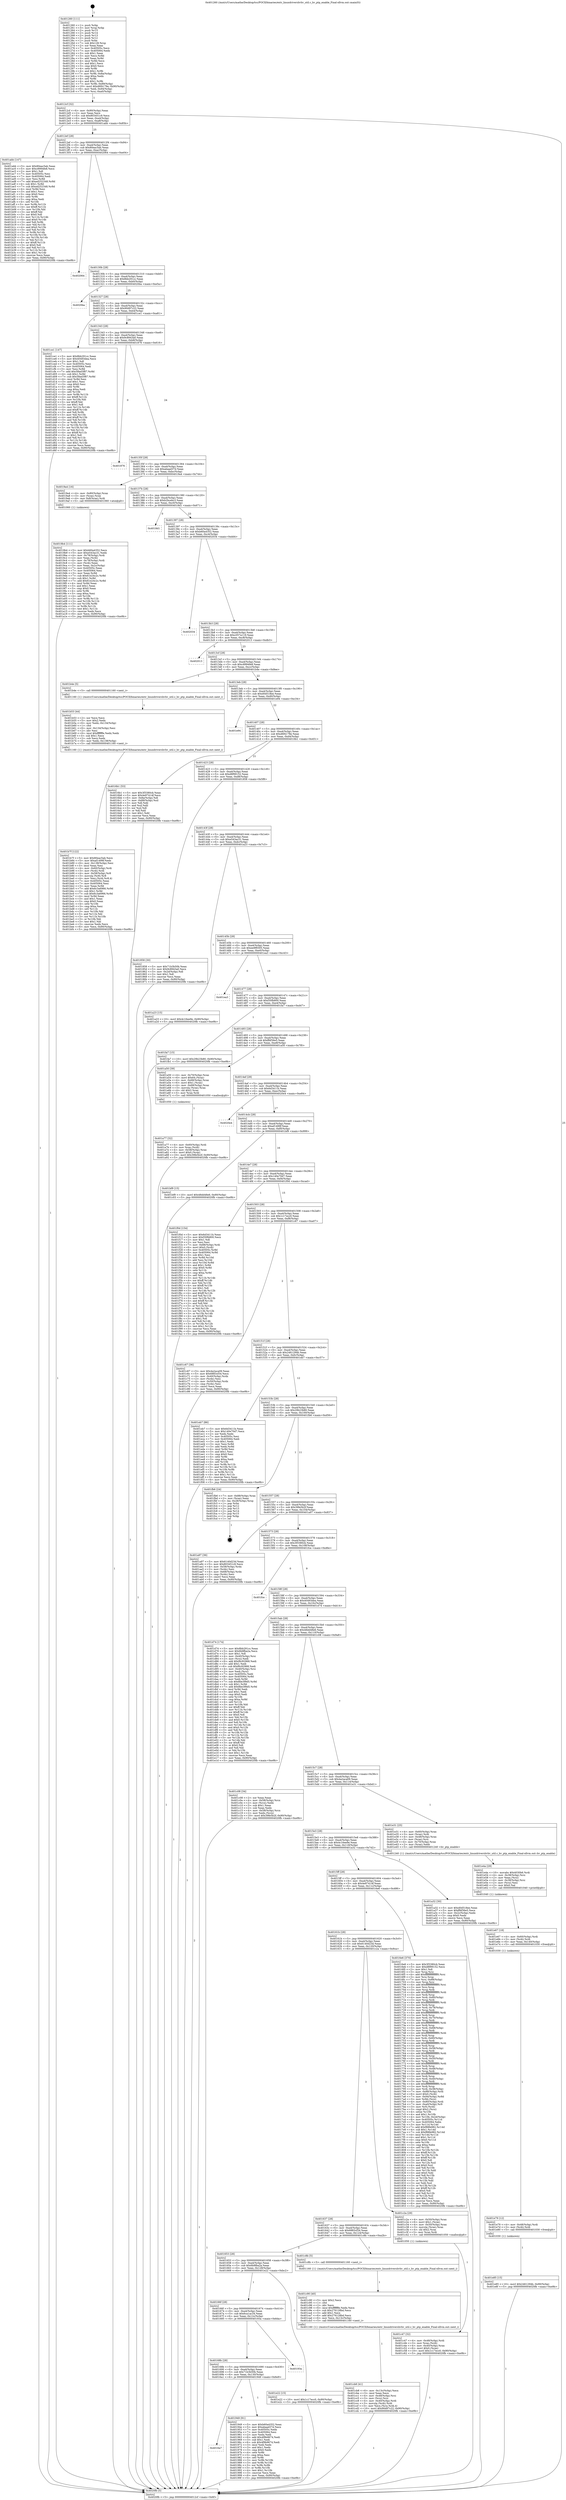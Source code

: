 digraph "0x401260" {
  label = "0x401260 (/mnt/c/Users/mathe/Desktop/tcc/POCII/binaries/extr_linuxdrivershvhv_util.c_hv_ptp_enable_Final-ollvm.out::main(0))"
  labelloc = "t"
  node[shape=record]

  Entry [label="",width=0.3,height=0.3,shape=circle,fillcolor=black,style=filled]
  "0x4012cf" [label="{
     0x4012cf [32]\l
     | [instrs]\l
     &nbsp;&nbsp;0x4012cf \<+6\>: mov -0x90(%rbp),%eax\l
     &nbsp;&nbsp;0x4012d5 \<+2\>: mov %eax,%ecx\l
     &nbsp;&nbsp;0x4012d7 \<+6\>: sub $0x803451c9,%ecx\l
     &nbsp;&nbsp;0x4012dd \<+6\>: mov %eax,-0xa4(%rbp)\l
     &nbsp;&nbsp;0x4012e3 \<+6\>: mov %ecx,-0xa8(%rbp)\l
     &nbsp;&nbsp;0x4012e9 \<+6\>: je 0000000000401abb \<main+0x85b\>\l
  }"]
  "0x401abb" [label="{
     0x401abb [147]\l
     | [instrs]\l
     &nbsp;&nbsp;0x401abb \<+5\>: mov $0x80eac5ab,%eax\l
     &nbsp;&nbsp;0x401ac0 \<+5\>: mov $0xc8994fe8,%ecx\l
     &nbsp;&nbsp;0x401ac5 \<+2\>: mov $0x1,%dl\l
     &nbsp;&nbsp;0x401ac7 \<+7\>: mov 0x40505c,%esi\l
     &nbsp;&nbsp;0x401ace \<+7\>: mov 0x405064,%edi\l
     &nbsp;&nbsp;0x401ad5 \<+3\>: mov %esi,%r8d\l
     &nbsp;&nbsp;0x401ad8 \<+7\>: add $0xed252348,%r8d\l
     &nbsp;&nbsp;0x401adf \<+4\>: sub $0x1,%r8d\l
     &nbsp;&nbsp;0x401ae3 \<+7\>: sub $0xed252348,%r8d\l
     &nbsp;&nbsp;0x401aea \<+4\>: imul %r8d,%esi\l
     &nbsp;&nbsp;0x401aee \<+3\>: and $0x1,%esi\l
     &nbsp;&nbsp;0x401af1 \<+3\>: cmp $0x0,%esi\l
     &nbsp;&nbsp;0x401af4 \<+4\>: sete %r9b\l
     &nbsp;&nbsp;0x401af8 \<+3\>: cmp $0xa,%edi\l
     &nbsp;&nbsp;0x401afb \<+4\>: setl %r10b\l
     &nbsp;&nbsp;0x401aff \<+3\>: mov %r9b,%r11b\l
     &nbsp;&nbsp;0x401b02 \<+4\>: xor $0xff,%r11b\l
     &nbsp;&nbsp;0x401b06 \<+3\>: mov %r10b,%bl\l
     &nbsp;&nbsp;0x401b09 \<+3\>: xor $0xff,%bl\l
     &nbsp;&nbsp;0x401b0c \<+3\>: xor $0x0,%dl\l
     &nbsp;&nbsp;0x401b0f \<+3\>: mov %r11b,%r14b\l
     &nbsp;&nbsp;0x401b12 \<+4\>: and $0x0,%r14b\l
     &nbsp;&nbsp;0x401b16 \<+3\>: and %dl,%r9b\l
     &nbsp;&nbsp;0x401b19 \<+3\>: mov %bl,%r15b\l
     &nbsp;&nbsp;0x401b1c \<+4\>: and $0x0,%r15b\l
     &nbsp;&nbsp;0x401b20 \<+3\>: and %dl,%r10b\l
     &nbsp;&nbsp;0x401b23 \<+3\>: or %r9b,%r14b\l
     &nbsp;&nbsp;0x401b26 \<+3\>: or %r10b,%r15b\l
     &nbsp;&nbsp;0x401b29 \<+3\>: xor %r15b,%r14b\l
     &nbsp;&nbsp;0x401b2c \<+3\>: or %bl,%r11b\l
     &nbsp;&nbsp;0x401b2f \<+4\>: xor $0xff,%r11b\l
     &nbsp;&nbsp;0x401b33 \<+3\>: or $0x0,%dl\l
     &nbsp;&nbsp;0x401b36 \<+3\>: and %dl,%r11b\l
     &nbsp;&nbsp;0x401b39 \<+3\>: or %r11b,%r14b\l
     &nbsp;&nbsp;0x401b3c \<+4\>: test $0x1,%r14b\l
     &nbsp;&nbsp;0x401b40 \<+3\>: cmovne %ecx,%eax\l
     &nbsp;&nbsp;0x401b43 \<+6\>: mov %eax,-0x90(%rbp)\l
     &nbsp;&nbsp;0x401b49 \<+5\>: jmp 00000000004020fb \<main+0xe9b\>\l
  }"]
  "0x4012ef" [label="{
     0x4012ef [28]\l
     | [instrs]\l
     &nbsp;&nbsp;0x4012ef \<+5\>: jmp 00000000004012f4 \<main+0x94\>\l
     &nbsp;&nbsp;0x4012f4 \<+6\>: mov -0xa4(%rbp),%eax\l
     &nbsp;&nbsp;0x4012fa \<+5\>: sub $0x80eac5ab,%eax\l
     &nbsp;&nbsp;0x4012ff \<+6\>: mov %eax,-0xac(%rbp)\l
     &nbsp;&nbsp;0x401305 \<+6\>: je 0000000000402064 \<main+0xe04\>\l
  }"]
  Exit [label="",width=0.3,height=0.3,shape=circle,fillcolor=black,style=filled,peripheries=2]
  "0x402064" [label="{
     0x402064\l
  }", style=dashed]
  "0x40130b" [label="{
     0x40130b [28]\l
     | [instrs]\l
     &nbsp;&nbsp;0x40130b \<+5\>: jmp 0000000000401310 \<main+0xb0\>\l
     &nbsp;&nbsp;0x401310 \<+6\>: mov -0xa4(%rbp),%eax\l
     &nbsp;&nbsp;0x401316 \<+5\>: sub $0x8bb291cc,%eax\l
     &nbsp;&nbsp;0x40131b \<+6\>: mov %eax,-0xb0(%rbp)\l
     &nbsp;&nbsp;0x401321 \<+6\>: je 00000000004020ba \<main+0xe5a\>\l
  }"]
  "0x401e85" [label="{
     0x401e85 [15]\l
     | [instrs]\l
     &nbsp;&nbsp;0x401e85 \<+10\>: movl $0x2461294b,-0x90(%rbp)\l
     &nbsp;&nbsp;0x401e8f \<+5\>: jmp 00000000004020fb \<main+0xe9b\>\l
  }"]
  "0x4020ba" [label="{
     0x4020ba\l
  }", style=dashed]
  "0x401327" [label="{
     0x401327 [28]\l
     | [instrs]\l
     &nbsp;&nbsp;0x401327 \<+5\>: jmp 000000000040132c \<main+0xcc\>\l
     &nbsp;&nbsp;0x40132c \<+6\>: mov -0xa4(%rbp),%eax\l
     &nbsp;&nbsp;0x401332 \<+5\>: sub $0x90d97c22,%eax\l
     &nbsp;&nbsp;0x401337 \<+6\>: mov %eax,-0xb4(%rbp)\l
     &nbsp;&nbsp;0x40133d \<+6\>: je 0000000000401ce1 \<main+0xa81\>\l
  }"]
  "0x401e79" [label="{
     0x401e79 [12]\l
     | [instrs]\l
     &nbsp;&nbsp;0x401e79 \<+4\>: mov -0x48(%rbp),%rdi\l
     &nbsp;&nbsp;0x401e7d \<+3\>: mov (%rdi),%rdi\l
     &nbsp;&nbsp;0x401e80 \<+5\>: call 0000000000401030 \<free@plt\>\l
     | [calls]\l
     &nbsp;&nbsp;0x401030 \{1\} (unknown)\l
  }"]
  "0x401ce1" [label="{
     0x401ce1 [147]\l
     | [instrs]\l
     &nbsp;&nbsp;0x401ce1 \<+5\>: mov $0x8bb291cc,%eax\l
     &nbsp;&nbsp;0x401ce6 \<+5\>: mov $0x40493dea,%ecx\l
     &nbsp;&nbsp;0x401ceb \<+2\>: mov $0x1,%dl\l
     &nbsp;&nbsp;0x401ced \<+7\>: mov 0x40505c,%esi\l
     &nbsp;&nbsp;0x401cf4 \<+7\>: mov 0x405064,%edi\l
     &nbsp;&nbsp;0x401cfb \<+3\>: mov %esi,%r8d\l
     &nbsp;&nbsp;0x401cfe \<+7\>: add $0x58ad3f87,%r8d\l
     &nbsp;&nbsp;0x401d05 \<+4\>: sub $0x1,%r8d\l
     &nbsp;&nbsp;0x401d09 \<+7\>: sub $0x58ad3f87,%r8d\l
     &nbsp;&nbsp;0x401d10 \<+4\>: imul %r8d,%esi\l
     &nbsp;&nbsp;0x401d14 \<+3\>: and $0x1,%esi\l
     &nbsp;&nbsp;0x401d17 \<+3\>: cmp $0x0,%esi\l
     &nbsp;&nbsp;0x401d1a \<+4\>: sete %r9b\l
     &nbsp;&nbsp;0x401d1e \<+3\>: cmp $0xa,%edi\l
     &nbsp;&nbsp;0x401d21 \<+4\>: setl %r10b\l
     &nbsp;&nbsp;0x401d25 \<+3\>: mov %r9b,%r11b\l
     &nbsp;&nbsp;0x401d28 \<+4\>: xor $0xff,%r11b\l
     &nbsp;&nbsp;0x401d2c \<+3\>: mov %r10b,%bl\l
     &nbsp;&nbsp;0x401d2f \<+3\>: xor $0xff,%bl\l
     &nbsp;&nbsp;0x401d32 \<+3\>: xor $0x1,%dl\l
     &nbsp;&nbsp;0x401d35 \<+3\>: mov %r11b,%r14b\l
     &nbsp;&nbsp;0x401d38 \<+4\>: and $0xff,%r14b\l
     &nbsp;&nbsp;0x401d3c \<+3\>: and %dl,%r9b\l
     &nbsp;&nbsp;0x401d3f \<+3\>: mov %bl,%r15b\l
     &nbsp;&nbsp;0x401d42 \<+4\>: and $0xff,%r15b\l
     &nbsp;&nbsp;0x401d46 \<+3\>: and %dl,%r10b\l
     &nbsp;&nbsp;0x401d49 \<+3\>: or %r9b,%r14b\l
     &nbsp;&nbsp;0x401d4c \<+3\>: or %r10b,%r15b\l
     &nbsp;&nbsp;0x401d4f \<+3\>: xor %r15b,%r14b\l
     &nbsp;&nbsp;0x401d52 \<+3\>: or %bl,%r11b\l
     &nbsp;&nbsp;0x401d55 \<+4\>: xor $0xff,%r11b\l
     &nbsp;&nbsp;0x401d59 \<+3\>: or $0x1,%dl\l
     &nbsp;&nbsp;0x401d5c \<+3\>: and %dl,%r11b\l
     &nbsp;&nbsp;0x401d5f \<+3\>: or %r11b,%r14b\l
     &nbsp;&nbsp;0x401d62 \<+4\>: test $0x1,%r14b\l
     &nbsp;&nbsp;0x401d66 \<+3\>: cmovne %ecx,%eax\l
     &nbsp;&nbsp;0x401d69 \<+6\>: mov %eax,-0x90(%rbp)\l
     &nbsp;&nbsp;0x401d6f \<+5\>: jmp 00000000004020fb \<main+0xe9b\>\l
  }"]
  "0x401343" [label="{
     0x401343 [28]\l
     | [instrs]\l
     &nbsp;&nbsp;0x401343 \<+5\>: jmp 0000000000401348 \<main+0xe8\>\l
     &nbsp;&nbsp;0x401348 \<+6\>: mov -0xa4(%rbp),%eax\l
     &nbsp;&nbsp;0x40134e \<+5\>: sub $0x9c8943a0,%eax\l
     &nbsp;&nbsp;0x401353 \<+6\>: mov %eax,-0xb8(%rbp)\l
     &nbsp;&nbsp;0x401359 \<+6\>: je 0000000000401876 \<main+0x616\>\l
  }"]
  "0x401e67" [label="{
     0x401e67 [18]\l
     | [instrs]\l
     &nbsp;&nbsp;0x401e67 \<+4\>: mov -0x60(%rbp),%rdi\l
     &nbsp;&nbsp;0x401e6b \<+3\>: mov (%rdi),%rdi\l
     &nbsp;&nbsp;0x401e6e \<+6\>: mov %eax,-0x140(%rbp)\l
     &nbsp;&nbsp;0x401e74 \<+5\>: call 0000000000401030 \<free@plt\>\l
     | [calls]\l
     &nbsp;&nbsp;0x401030 \{1\} (unknown)\l
  }"]
  "0x401876" [label="{
     0x401876\l
  }", style=dashed]
  "0x40135f" [label="{
     0x40135f [28]\l
     | [instrs]\l
     &nbsp;&nbsp;0x40135f \<+5\>: jmp 0000000000401364 \<main+0x104\>\l
     &nbsp;&nbsp;0x401364 \<+6\>: mov -0xa4(%rbp),%eax\l
     &nbsp;&nbsp;0x40136a \<+5\>: sub $0xabaad37d,%eax\l
     &nbsp;&nbsp;0x40136f \<+6\>: mov %eax,-0xbc(%rbp)\l
     &nbsp;&nbsp;0x401375 \<+6\>: je 00000000004019a4 \<main+0x744\>\l
  }"]
  "0x401e4a" [label="{
     0x401e4a [29]\l
     | [instrs]\l
     &nbsp;&nbsp;0x401e4a \<+10\>: movabs $0x4030b6,%rdi\l
     &nbsp;&nbsp;0x401e54 \<+4\>: mov -0x38(%rbp),%rsi\l
     &nbsp;&nbsp;0x401e58 \<+2\>: mov %eax,(%rsi)\l
     &nbsp;&nbsp;0x401e5a \<+4\>: mov -0x38(%rbp),%rsi\l
     &nbsp;&nbsp;0x401e5e \<+2\>: mov (%rsi),%esi\l
     &nbsp;&nbsp;0x401e60 \<+2\>: mov $0x0,%al\l
     &nbsp;&nbsp;0x401e62 \<+5\>: call 0000000000401040 \<printf@plt\>\l
     | [calls]\l
     &nbsp;&nbsp;0x401040 \{1\} (unknown)\l
  }"]
  "0x4019a4" [label="{
     0x4019a4 [16]\l
     | [instrs]\l
     &nbsp;&nbsp;0x4019a4 \<+4\>: mov -0x80(%rbp),%rax\l
     &nbsp;&nbsp;0x4019a8 \<+3\>: mov (%rax),%rax\l
     &nbsp;&nbsp;0x4019ab \<+4\>: mov 0x8(%rax),%rdi\l
     &nbsp;&nbsp;0x4019af \<+5\>: call 0000000000401060 \<atoi@plt\>\l
     | [calls]\l
     &nbsp;&nbsp;0x401060 \{1\} (unknown)\l
  }"]
  "0x40137b" [label="{
     0x40137b [28]\l
     | [instrs]\l
     &nbsp;&nbsp;0x40137b \<+5\>: jmp 0000000000401380 \<main+0x120\>\l
     &nbsp;&nbsp;0x401380 \<+6\>: mov -0xa4(%rbp),%eax\l
     &nbsp;&nbsp;0x401386 \<+5\>: sub $0xb2bcebc3,%eax\l
     &nbsp;&nbsp;0x40138b \<+6\>: mov %eax,-0xc0(%rbp)\l
     &nbsp;&nbsp;0x401391 \<+6\>: je 00000000004018d1 \<main+0x671\>\l
  }"]
  "0x401cb8" [label="{
     0x401cb8 [41]\l
     | [instrs]\l
     &nbsp;&nbsp;0x401cb8 \<+6\>: mov -0x13c(%rbp),%ecx\l
     &nbsp;&nbsp;0x401cbe \<+3\>: imul %eax,%ecx\l
     &nbsp;&nbsp;0x401cc1 \<+4\>: mov -0x48(%rbp),%rsi\l
     &nbsp;&nbsp;0x401cc5 \<+3\>: mov (%rsi),%rsi\l
     &nbsp;&nbsp;0x401cc8 \<+4\>: mov -0x40(%rbp),%rdi\l
     &nbsp;&nbsp;0x401ccc \<+3\>: movslq (%rdi),%rdi\l
     &nbsp;&nbsp;0x401ccf \<+3\>: mov %ecx,(%rsi,%rdi,4)\l
     &nbsp;&nbsp;0x401cd2 \<+10\>: movl $0x90d97c22,-0x90(%rbp)\l
     &nbsp;&nbsp;0x401cdc \<+5\>: jmp 00000000004020fb \<main+0xe9b\>\l
  }"]
  "0x4018d1" [label="{
     0x4018d1\l
  }", style=dashed]
  "0x401397" [label="{
     0x401397 [28]\l
     | [instrs]\l
     &nbsp;&nbsp;0x401397 \<+5\>: jmp 000000000040139c \<main+0x13c\>\l
     &nbsp;&nbsp;0x40139c \<+6\>: mov -0xa4(%rbp),%eax\l
     &nbsp;&nbsp;0x4013a2 \<+5\>: sub $0xb60a4352,%eax\l
     &nbsp;&nbsp;0x4013a7 \<+6\>: mov %eax,-0xc4(%rbp)\l
     &nbsp;&nbsp;0x4013ad \<+6\>: je 0000000000402034 \<main+0xdd4\>\l
  }"]
  "0x401c90" [label="{
     0x401c90 [40]\l
     | [instrs]\l
     &nbsp;&nbsp;0x401c90 \<+5\>: mov $0x2,%ecx\l
     &nbsp;&nbsp;0x401c95 \<+1\>: cltd\l
     &nbsp;&nbsp;0x401c96 \<+2\>: idiv %ecx\l
     &nbsp;&nbsp;0x401c98 \<+6\>: imul $0xfffffffe,%edx,%ecx\l
     &nbsp;&nbsp;0x401c9e \<+6\>: sub $0x276128bd,%ecx\l
     &nbsp;&nbsp;0x401ca4 \<+3\>: add $0x1,%ecx\l
     &nbsp;&nbsp;0x401ca7 \<+6\>: add $0x276128bd,%ecx\l
     &nbsp;&nbsp;0x401cad \<+6\>: mov %ecx,-0x13c(%rbp)\l
     &nbsp;&nbsp;0x401cb3 \<+5\>: call 0000000000401160 \<next_i\>\l
     | [calls]\l
     &nbsp;&nbsp;0x401160 \{1\} (/mnt/c/Users/mathe/Desktop/tcc/POCII/binaries/extr_linuxdrivershvhv_util.c_hv_ptp_enable_Final-ollvm.out::next_i)\l
  }"]
  "0x402034" [label="{
     0x402034\l
  }", style=dashed]
  "0x4013b3" [label="{
     0x4013b3 [28]\l
     | [instrs]\l
     &nbsp;&nbsp;0x4013b3 \<+5\>: jmp 00000000004013b8 \<main+0x158\>\l
     &nbsp;&nbsp;0x4013b8 \<+6\>: mov -0xa4(%rbp),%eax\l
     &nbsp;&nbsp;0x4013be \<+5\>: sub $0xc057a119,%eax\l
     &nbsp;&nbsp;0x4013c3 \<+6\>: mov %eax,-0xc8(%rbp)\l
     &nbsp;&nbsp;0x4013c9 \<+6\>: je 0000000000402013 \<main+0xdb3\>\l
  }"]
  "0x401c47" [label="{
     0x401c47 [32]\l
     | [instrs]\l
     &nbsp;&nbsp;0x401c47 \<+4\>: mov -0x48(%rbp),%rdi\l
     &nbsp;&nbsp;0x401c4b \<+3\>: mov %rax,(%rdi)\l
     &nbsp;&nbsp;0x401c4e \<+4\>: mov -0x40(%rbp),%rax\l
     &nbsp;&nbsp;0x401c52 \<+6\>: movl $0x0,(%rax)\l
     &nbsp;&nbsp;0x401c58 \<+10\>: movl $0x1c17ecc0,-0x90(%rbp)\l
     &nbsp;&nbsp;0x401c62 \<+5\>: jmp 00000000004020fb \<main+0xe9b\>\l
  }"]
  "0x402013" [label="{
     0x402013\l
  }", style=dashed]
  "0x4013cf" [label="{
     0x4013cf [28]\l
     | [instrs]\l
     &nbsp;&nbsp;0x4013cf \<+5\>: jmp 00000000004013d4 \<main+0x174\>\l
     &nbsp;&nbsp;0x4013d4 \<+6\>: mov -0xa4(%rbp),%eax\l
     &nbsp;&nbsp;0x4013da \<+5\>: sub $0xc8994fe8,%eax\l
     &nbsp;&nbsp;0x4013df \<+6\>: mov %eax,-0xcc(%rbp)\l
     &nbsp;&nbsp;0x4013e5 \<+6\>: je 0000000000401b4e \<main+0x8ee\>\l
  }"]
  "0x401b7f" [label="{
     0x401b7f [122]\l
     | [instrs]\l
     &nbsp;&nbsp;0x401b7f \<+5\>: mov $0x80eac5ab,%ecx\l
     &nbsp;&nbsp;0x401b84 \<+5\>: mov $0xaf1499f,%edx\l
     &nbsp;&nbsp;0x401b89 \<+6\>: mov -0x138(%rbp),%esi\l
     &nbsp;&nbsp;0x401b8f \<+3\>: imul %eax,%esi\l
     &nbsp;&nbsp;0x401b92 \<+4\>: mov -0x60(%rbp),%rdi\l
     &nbsp;&nbsp;0x401b96 \<+3\>: mov (%rdi),%rdi\l
     &nbsp;&nbsp;0x401b99 \<+4\>: mov -0x58(%rbp),%r8\l
     &nbsp;&nbsp;0x401b9d \<+3\>: movslq (%r8),%r8\l
     &nbsp;&nbsp;0x401ba0 \<+4\>: mov %esi,(%rdi,%r8,4)\l
     &nbsp;&nbsp;0x401ba4 \<+7\>: mov 0x40505c,%eax\l
     &nbsp;&nbsp;0x401bab \<+7\>: mov 0x405064,%esi\l
     &nbsp;&nbsp;0x401bb2 \<+3\>: mov %eax,%r9d\l
     &nbsp;&nbsp;0x401bb5 \<+7\>: add $0x6c3a6966,%r9d\l
     &nbsp;&nbsp;0x401bbc \<+4\>: sub $0x1,%r9d\l
     &nbsp;&nbsp;0x401bc0 \<+7\>: sub $0x6c3a6966,%r9d\l
     &nbsp;&nbsp;0x401bc7 \<+4\>: imul %r9d,%eax\l
     &nbsp;&nbsp;0x401bcb \<+3\>: and $0x1,%eax\l
     &nbsp;&nbsp;0x401bce \<+3\>: cmp $0x0,%eax\l
     &nbsp;&nbsp;0x401bd1 \<+4\>: sete %r10b\l
     &nbsp;&nbsp;0x401bd5 \<+3\>: cmp $0xa,%esi\l
     &nbsp;&nbsp;0x401bd8 \<+4\>: setl %r11b\l
     &nbsp;&nbsp;0x401bdc \<+3\>: mov %r10b,%bl\l
     &nbsp;&nbsp;0x401bdf \<+3\>: and %r11b,%bl\l
     &nbsp;&nbsp;0x401be2 \<+3\>: xor %r11b,%r10b\l
     &nbsp;&nbsp;0x401be5 \<+3\>: or %r10b,%bl\l
     &nbsp;&nbsp;0x401be8 \<+3\>: test $0x1,%bl\l
     &nbsp;&nbsp;0x401beb \<+3\>: cmovne %edx,%ecx\l
     &nbsp;&nbsp;0x401bee \<+6\>: mov %ecx,-0x90(%rbp)\l
     &nbsp;&nbsp;0x401bf4 \<+5\>: jmp 00000000004020fb \<main+0xe9b\>\l
  }"]
  "0x401b4e" [label="{
     0x401b4e [5]\l
     | [instrs]\l
     &nbsp;&nbsp;0x401b4e \<+5\>: call 0000000000401160 \<next_i\>\l
     | [calls]\l
     &nbsp;&nbsp;0x401160 \{1\} (/mnt/c/Users/mathe/Desktop/tcc/POCII/binaries/extr_linuxdrivershvhv_util.c_hv_ptp_enable_Final-ollvm.out::next_i)\l
  }"]
  "0x4013eb" [label="{
     0x4013eb [28]\l
     | [instrs]\l
     &nbsp;&nbsp;0x4013eb \<+5\>: jmp 00000000004013f0 \<main+0x190\>\l
     &nbsp;&nbsp;0x4013f0 \<+6\>: mov -0xa4(%rbp),%eax\l
     &nbsp;&nbsp;0x4013f6 \<+5\>: sub $0xd0d518ee,%eax\l
     &nbsp;&nbsp;0x4013fb \<+6\>: mov %eax,-0xd0(%rbp)\l
     &nbsp;&nbsp;0x401401 \<+6\>: je 0000000000401e94 \<main+0xc34\>\l
  }"]
  "0x401b53" [label="{
     0x401b53 [44]\l
     | [instrs]\l
     &nbsp;&nbsp;0x401b53 \<+2\>: xor %ecx,%ecx\l
     &nbsp;&nbsp;0x401b55 \<+5\>: mov $0x2,%edx\l
     &nbsp;&nbsp;0x401b5a \<+6\>: mov %edx,-0x134(%rbp)\l
     &nbsp;&nbsp;0x401b60 \<+1\>: cltd\l
     &nbsp;&nbsp;0x401b61 \<+6\>: mov -0x134(%rbp),%esi\l
     &nbsp;&nbsp;0x401b67 \<+2\>: idiv %esi\l
     &nbsp;&nbsp;0x401b69 \<+6\>: imul $0xfffffffe,%edx,%edx\l
     &nbsp;&nbsp;0x401b6f \<+3\>: sub $0x1,%ecx\l
     &nbsp;&nbsp;0x401b72 \<+2\>: sub %ecx,%edx\l
     &nbsp;&nbsp;0x401b74 \<+6\>: mov %edx,-0x138(%rbp)\l
     &nbsp;&nbsp;0x401b7a \<+5\>: call 0000000000401160 \<next_i\>\l
     | [calls]\l
     &nbsp;&nbsp;0x401160 \{1\} (/mnt/c/Users/mathe/Desktop/tcc/POCII/binaries/extr_linuxdrivershvhv_util.c_hv_ptp_enable_Final-ollvm.out::next_i)\l
  }"]
  "0x401e94" [label="{
     0x401e94\l
  }", style=dashed]
  "0x401407" [label="{
     0x401407 [28]\l
     | [instrs]\l
     &nbsp;&nbsp;0x401407 \<+5\>: jmp 000000000040140c \<main+0x1ac\>\l
     &nbsp;&nbsp;0x40140c \<+6\>: mov -0xa4(%rbp),%eax\l
     &nbsp;&nbsp;0x401412 \<+5\>: sub $0xd6f4178e,%eax\l
     &nbsp;&nbsp;0x401417 \<+6\>: mov %eax,-0xd4(%rbp)\l
     &nbsp;&nbsp;0x40141d \<+6\>: je 00000000004016b1 \<main+0x451\>\l
  }"]
  "0x401a77" [label="{
     0x401a77 [32]\l
     | [instrs]\l
     &nbsp;&nbsp;0x401a77 \<+4\>: mov -0x60(%rbp),%rdi\l
     &nbsp;&nbsp;0x401a7b \<+3\>: mov %rax,(%rdi)\l
     &nbsp;&nbsp;0x401a7e \<+4\>: mov -0x58(%rbp),%rax\l
     &nbsp;&nbsp;0x401a82 \<+6\>: movl $0x0,(%rax)\l
     &nbsp;&nbsp;0x401a88 \<+10\>: movl $0x39fe5b2f,-0x90(%rbp)\l
     &nbsp;&nbsp;0x401a92 \<+5\>: jmp 00000000004020fb \<main+0xe9b\>\l
  }"]
  "0x4016b1" [label="{
     0x4016b1 [53]\l
     | [instrs]\l
     &nbsp;&nbsp;0x4016b1 \<+5\>: mov $0x3f3380cb,%eax\l
     &nbsp;&nbsp;0x4016b6 \<+5\>: mov $0x4e97414f,%ecx\l
     &nbsp;&nbsp;0x4016bb \<+6\>: mov -0x8a(%rbp),%dl\l
     &nbsp;&nbsp;0x4016c1 \<+7\>: mov -0x89(%rbp),%sil\l
     &nbsp;&nbsp;0x4016c8 \<+3\>: mov %dl,%dil\l
     &nbsp;&nbsp;0x4016cb \<+3\>: and %sil,%dil\l
     &nbsp;&nbsp;0x4016ce \<+3\>: xor %sil,%dl\l
     &nbsp;&nbsp;0x4016d1 \<+3\>: or %dl,%dil\l
     &nbsp;&nbsp;0x4016d4 \<+4\>: test $0x1,%dil\l
     &nbsp;&nbsp;0x4016d8 \<+3\>: cmovne %ecx,%eax\l
     &nbsp;&nbsp;0x4016db \<+6\>: mov %eax,-0x90(%rbp)\l
     &nbsp;&nbsp;0x4016e1 \<+5\>: jmp 00000000004020fb \<main+0xe9b\>\l
  }"]
  "0x401423" [label="{
     0x401423 [28]\l
     | [instrs]\l
     &nbsp;&nbsp;0x401423 \<+5\>: jmp 0000000000401428 \<main+0x1c8\>\l
     &nbsp;&nbsp;0x401428 \<+6\>: mov -0xa4(%rbp),%eax\l
     &nbsp;&nbsp;0x40142e \<+5\>: sub $0xd8f99152,%eax\l
     &nbsp;&nbsp;0x401433 \<+6\>: mov %eax,-0xd8(%rbp)\l
     &nbsp;&nbsp;0x401439 \<+6\>: je 0000000000401858 \<main+0x5f8\>\l
  }"]
  "0x4020fb" [label="{
     0x4020fb [5]\l
     | [instrs]\l
     &nbsp;&nbsp;0x4020fb \<+5\>: jmp 00000000004012cf \<main+0x6f\>\l
  }"]
  "0x401260" [label="{
     0x401260 [111]\l
     | [instrs]\l
     &nbsp;&nbsp;0x401260 \<+1\>: push %rbp\l
     &nbsp;&nbsp;0x401261 \<+3\>: mov %rsp,%rbp\l
     &nbsp;&nbsp;0x401264 \<+2\>: push %r15\l
     &nbsp;&nbsp;0x401266 \<+2\>: push %r14\l
     &nbsp;&nbsp;0x401268 \<+2\>: push %r13\l
     &nbsp;&nbsp;0x40126a \<+2\>: push %r12\l
     &nbsp;&nbsp;0x40126c \<+1\>: push %rbx\l
     &nbsp;&nbsp;0x40126d \<+7\>: sub $0x128,%rsp\l
     &nbsp;&nbsp;0x401274 \<+2\>: xor %eax,%eax\l
     &nbsp;&nbsp;0x401276 \<+7\>: mov 0x40505c,%ecx\l
     &nbsp;&nbsp;0x40127d \<+7\>: mov 0x405064,%edx\l
     &nbsp;&nbsp;0x401284 \<+3\>: sub $0x1,%eax\l
     &nbsp;&nbsp;0x401287 \<+3\>: mov %ecx,%r8d\l
     &nbsp;&nbsp;0x40128a \<+3\>: add %eax,%r8d\l
     &nbsp;&nbsp;0x40128d \<+4\>: imul %r8d,%ecx\l
     &nbsp;&nbsp;0x401291 \<+3\>: and $0x1,%ecx\l
     &nbsp;&nbsp;0x401294 \<+3\>: cmp $0x0,%ecx\l
     &nbsp;&nbsp;0x401297 \<+4\>: sete %r9b\l
     &nbsp;&nbsp;0x40129b \<+4\>: and $0x1,%r9b\l
     &nbsp;&nbsp;0x40129f \<+7\>: mov %r9b,-0x8a(%rbp)\l
     &nbsp;&nbsp;0x4012a6 \<+3\>: cmp $0xa,%edx\l
     &nbsp;&nbsp;0x4012a9 \<+4\>: setl %r9b\l
     &nbsp;&nbsp;0x4012ad \<+4\>: and $0x1,%r9b\l
     &nbsp;&nbsp;0x4012b1 \<+7\>: mov %r9b,-0x89(%rbp)\l
     &nbsp;&nbsp;0x4012b8 \<+10\>: movl $0xd6f4178e,-0x90(%rbp)\l
     &nbsp;&nbsp;0x4012c2 \<+6\>: mov %edi,-0x94(%rbp)\l
     &nbsp;&nbsp;0x4012c8 \<+7\>: mov %rsi,-0xa0(%rbp)\l
  }"]
  "0x4019b4" [label="{
     0x4019b4 [111]\l
     | [instrs]\l
     &nbsp;&nbsp;0x4019b4 \<+5\>: mov $0xb60a4352,%ecx\l
     &nbsp;&nbsp;0x4019b9 \<+5\>: mov $0xe543ac31,%edx\l
     &nbsp;&nbsp;0x4019be \<+4\>: mov -0x78(%rbp),%rdi\l
     &nbsp;&nbsp;0x4019c2 \<+2\>: mov %eax,(%rdi)\l
     &nbsp;&nbsp;0x4019c4 \<+4\>: mov -0x78(%rbp),%rdi\l
     &nbsp;&nbsp;0x4019c8 \<+2\>: mov (%rdi),%eax\l
     &nbsp;&nbsp;0x4019ca \<+3\>: mov %eax,-0x2c(%rbp)\l
     &nbsp;&nbsp;0x4019cd \<+7\>: mov 0x40505c,%eax\l
     &nbsp;&nbsp;0x4019d4 \<+7\>: mov 0x405064,%esi\l
     &nbsp;&nbsp;0x4019db \<+3\>: mov %eax,%r8d\l
     &nbsp;&nbsp;0x4019de \<+7\>: sub $0x61e24c2c,%r8d\l
     &nbsp;&nbsp;0x4019e5 \<+4\>: sub $0x1,%r8d\l
     &nbsp;&nbsp;0x4019e9 \<+7\>: add $0x61e24c2c,%r8d\l
     &nbsp;&nbsp;0x4019f0 \<+4\>: imul %r8d,%eax\l
     &nbsp;&nbsp;0x4019f4 \<+3\>: and $0x1,%eax\l
     &nbsp;&nbsp;0x4019f7 \<+3\>: cmp $0x0,%eax\l
     &nbsp;&nbsp;0x4019fa \<+4\>: sete %r9b\l
     &nbsp;&nbsp;0x4019fe \<+3\>: cmp $0xa,%esi\l
     &nbsp;&nbsp;0x401a01 \<+4\>: setl %r10b\l
     &nbsp;&nbsp;0x401a05 \<+3\>: mov %r9b,%r11b\l
     &nbsp;&nbsp;0x401a08 \<+3\>: and %r10b,%r11b\l
     &nbsp;&nbsp;0x401a0b \<+3\>: xor %r10b,%r9b\l
     &nbsp;&nbsp;0x401a0e \<+3\>: or %r9b,%r11b\l
     &nbsp;&nbsp;0x401a11 \<+4\>: test $0x1,%r11b\l
     &nbsp;&nbsp;0x401a15 \<+3\>: cmovne %edx,%ecx\l
     &nbsp;&nbsp;0x401a18 \<+6\>: mov %ecx,-0x90(%rbp)\l
     &nbsp;&nbsp;0x401a1e \<+5\>: jmp 00000000004020fb \<main+0xe9b\>\l
  }"]
  "0x401858" [label="{
     0x401858 [30]\l
     | [instrs]\l
     &nbsp;&nbsp;0x401858 \<+5\>: mov $0x71b3b50b,%eax\l
     &nbsp;&nbsp;0x40185d \<+5\>: mov $0x9c8943a0,%ecx\l
     &nbsp;&nbsp;0x401862 \<+3\>: mov -0x2d(%rbp),%dl\l
     &nbsp;&nbsp;0x401865 \<+3\>: test $0x1,%dl\l
     &nbsp;&nbsp;0x401868 \<+3\>: cmovne %ecx,%eax\l
     &nbsp;&nbsp;0x40186b \<+6\>: mov %eax,-0x90(%rbp)\l
     &nbsp;&nbsp;0x401871 \<+5\>: jmp 00000000004020fb \<main+0xe9b\>\l
  }"]
  "0x40143f" [label="{
     0x40143f [28]\l
     | [instrs]\l
     &nbsp;&nbsp;0x40143f \<+5\>: jmp 0000000000401444 \<main+0x1e4\>\l
     &nbsp;&nbsp;0x401444 \<+6\>: mov -0xa4(%rbp),%eax\l
     &nbsp;&nbsp;0x40144a \<+5\>: sub $0xe543ac31,%eax\l
     &nbsp;&nbsp;0x40144f \<+6\>: mov %eax,-0xdc(%rbp)\l
     &nbsp;&nbsp;0x401455 \<+6\>: je 0000000000401a23 \<main+0x7c3\>\l
  }"]
  "0x4016a7" [label="{
     0x4016a7\l
  }", style=dashed]
  "0x401a23" [label="{
     0x401a23 [15]\l
     | [instrs]\l
     &nbsp;&nbsp;0x401a23 \<+10\>: movl $0x4c16ee9e,-0x90(%rbp)\l
     &nbsp;&nbsp;0x401a2d \<+5\>: jmp 00000000004020fb \<main+0xe9b\>\l
  }"]
  "0x40145b" [label="{
     0x40145b [28]\l
     | [instrs]\l
     &nbsp;&nbsp;0x40145b \<+5\>: jmp 0000000000401460 \<main+0x200\>\l
     &nbsp;&nbsp;0x401460 \<+6\>: mov -0xa4(%rbp),%eax\l
     &nbsp;&nbsp;0x401466 \<+5\>: sub $0xee9f9305,%eax\l
     &nbsp;&nbsp;0x40146b \<+6\>: mov %eax,-0xe0(%rbp)\l
     &nbsp;&nbsp;0x401471 \<+6\>: je 0000000000401ea3 \<main+0xc43\>\l
  }"]
  "0x401949" [label="{
     0x401949 [91]\l
     | [instrs]\l
     &nbsp;&nbsp;0x401949 \<+5\>: mov $0xb60a4352,%eax\l
     &nbsp;&nbsp;0x40194e \<+5\>: mov $0xabaad37d,%ecx\l
     &nbsp;&nbsp;0x401953 \<+7\>: mov 0x40505c,%edx\l
     &nbsp;&nbsp;0x40195a \<+7\>: mov 0x405064,%esi\l
     &nbsp;&nbsp;0x401961 \<+2\>: mov %edx,%edi\l
     &nbsp;&nbsp;0x401963 \<+6\>: add $0x4f9b9674,%edi\l
     &nbsp;&nbsp;0x401969 \<+3\>: sub $0x1,%edi\l
     &nbsp;&nbsp;0x40196c \<+6\>: sub $0x4f9b9674,%edi\l
     &nbsp;&nbsp;0x401972 \<+3\>: imul %edi,%edx\l
     &nbsp;&nbsp;0x401975 \<+3\>: and $0x1,%edx\l
     &nbsp;&nbsp;0x401978 \<+3\>: cmp $0x0,%edx\l
     &nbsp;&nbsp;0x40197b \<+4\>: sete %r8b\l
     &nbsp;&nbsp;0x40197f \<+3\>: cmp $0xa,%esi\l
     &nbsp;&nbsp;0x401982 \<+4\>: setl %r9b\l
     &nbsp;&nbsp;0x401986 \<+3\>: mov %r8b,%r10b\l
     &nbsp;&nbsp;0x401989 \<+3\>: and %r9b,%r10b\l
     &nbsp;&nbsp;0x40198c \<+3\>: xor %r9b,%r8b\l
     &nbsp;&nbsp;0x40198f \<+3\>: or %r8b,%r10b\l
     &nbsp;&nbsp;0x401992 \<+4\>: test $0x1,%r10b\l
     &nbsp;&nbsp;0x401996 \<+3\>: cmovne %ecx,%eax\l
     &nbsp;&nbsp;0x401999 \<+6\>: mov %eax,-0x90(%rbp)\l
     &nbsp;&nbsp;0x40199f \<+5\>: jmp 00000000004020fb \<main+0xe9b\>\l
  }"]
  "0x401ea3" [label="{
     0x401ea3\l
  }", style=dashed]
  "0x401477" [label="{
     0x401477 [28]\l
     | [instrs]\l
     &nbsp;&nbsp;0x401477 \<+5\>: jmp 000000000040147c \<main+0x21c\>\l
     &nbsp;&nbsp;0x40147c \<+6\>: mov -0xa4(%rbp),%eax\l
     &nbsp;&nbsp;0x401482 \<+5\>: sub $0xf30fb800,%eax\l
     &nbsp;&nbsp;0x401487 \<+6\>: mov %eax,-0xe4(%rbp)\l
     &nbsp;&nbsp;0x40148d \<+6\>: je 0000000000401fa7 \<main+0xd47\>\l
  }"]
  "0x40168b" [label="{
     0x40168b [28]\l
     | [instrs]\l
     &nbsp;&nbsp;0x40168b \<+5\>: jmp 0000000000401690 \<main+0x430\>\l
     &nbsp;&nbsp;0x401690 \<+6\>: mov -0xa4(%rbp),%eax\l
     &nbsp;&nbsp;0x401696 \<+5\>: sub $0x71b3b50b,%eax\l
     &nbsp;&nbsp;0x40169b \<+6\>: mov %eax,-0x130(%rbp)\l
     &nbsp;&nbsp;0x4016a1 \<+6\>: je 0000000000401949 \<main+0x6e9\>\l
  }"]
  "0x401fa7" [label="{
     0x401fa7 [15]\l
     | [instrs]\l
     &nbsp;&nbsp;0x401fa7 \<+10\>: movl $0x29b23b80,-0x90(%rbp)\l
     &nbsp;&nbsp;0x401fb1 \<+5\>: jmp 00000000004020fb \<main+0xe9b\>\l
  }"]
  "0x401493" [label="{
     0x401493 [28]\l
     | [instrs]\l
     &nbsp;&nbsp;0x401493 \<+5\>: jmp 0000000000401498 \<main+0x238\>\l
     &nbsp;&nbsp;0x401498 \<+6\>: mov -0xa4(%rbp),%eax\l
     &nbsp;&nbsp;0x40149e \<+5\>: sub $0xff4f36e5,%eax\l
     &nbsp;&nbsp;0x4014a3 \<+6\>: mov %eax,-0xe8(%rbp)\l
     &nbsp;&nbsp;0x4014a9 \<+6\>: je 0000000000401a50 \<main+0x7f0\>\l
  }"]
  "0x40193a" [label="{
     0x40193a\l
  }", style=dashed]
  "0x401a50" [label="{
     0x401a50 [39]\l
     | [instrs]\l
     &nbsp;&nbsp;0x401a50 \<+4\>: mov -0x70(%rbp),%rax\l
     &nbsp;&nbsp;0x401a54 \<+6\>: movl $0x64,(%rax)\l
     &nbsp;&nbsp;0x401a5a \<+4\>: mov -0x68(%rbp),%rax\l
     &nbsp;&nbsp;0x401a5e \<+6\>: movl $0x1,(%rax)\l
     &nbsp;&nbsp;0x401a64 \<+4\>: mov -0x68(%rbp),%rax\l
     &nbsp;&nbsp;0x401a68 \<+3\>: movslq (%rax),%rax\l
     &nbsp;&nbsp;0x401a6b \<+4\>: shl $0x2,%rax\l
     &nbsp;&nbsp;0x401a6f \<+3\>: mov %rax,%rdi\l
     &nbsp;&nbsp;0x401a72 \<+5\>: call 0000000000401050 \<malloc@plt\>\l
     | [calls]\l
     &nbsp;&nbsp;0x401050 \{1\} (unknown)\l
  }"]
  "0x4014af" [label="{
     0x4014af [28]\l
     | [instrs]\l
     &nbsp;&nbsp;0x4014af \<+5\>: jmp 00000000004014b4 \<main+0x254\>\l
     &nbsp;&nbsp;0x4014b4 \<+6\>: mov -0xa4(%rbp),%eax\l
     &nbsp;&nbsp;0x4014ba \<+5\>: sub $0x6d3411b,%eax\l
     &nbsp;&nbsp;0x4014bf \<+6\>: mov %eax,-0xec(%rbp)\l
     &nbsp;&nbsp;0x4014c5 \<+6\>: je 00000000004020e4 \<main+0xe84\>\l
  }"]
  "0x40166f" [label="{
     0x40166f [28]\l
     | [instrs]\l
     &nbsp;&nbsp;0x40166f \<+5\>: jmp 0000000000401674 \<main+0x414\>\l
     &nbsp;&nbsp;0x401674 \<+6\>: mov -0xa4(%rbp),%eax\l
     &nbsp;&nbsp;0x40167a \<+5\>: sub $0x6ca1ac34,%eax\l
     &nbsp;&nbsp;0x40167f \<+6\>: mov %eax,-0x12c(%rbp)\l
     &nbsp;&nbsp;0x401685 \<+6\>: je 000000000040193a \<main+0x6da\>\l
  }"]
  "0x4020e4" [label="{
     0x4020e4\l
  }", style=dashed]
  "0x4014cb" [label="{
     0x4014cb [28]\l
     | [instrs]\l
     &nbsp;&nbsp;0x4014cb \<+5\>: jmp 00000000004014d0 \<main+0x270\>\l
     &nbsp;&nbsp;0x4014d0 \<+6\>: mov -0xa4(%rbp),%eax\l
     &nbsp;&nbsp;0x4014d6 \<+5\>: sub $0xaf1499f,%eax\l
     &nbsp;&nbsp;0x4014db \<+6\>: mov %eax,-0xf0(%rbp)\l
     &nbsp;&nbsp;0x4014e1 \<+6\>: je 0000000000401bf9 \<main+0x999\>\l
  }"]
  "0x401e22" [label="{
     0x401e22 [15]\l
     | [instrs]\l
     &nbsp;&nbsp;0x401e22 \<+10\>: movl $0x1c17ecc0,-0x90(%rbp)\l
     &nbsp;&nbsp;0x401e2c \<+5\>: jmp 00000000004020fb \<main+0xe9b\>\l
  }"]
  "0x401bf9" [label="{
     0x401bf9 [15]\l
     | [instrs]\l
     &nbsp;&nbsp;0x401bf9 \<+10\>: movl $0x48dd48e6,-0x90(%rbp)\l
     &nbsp;&nbsp;0x401c03 \<+5\>: jmp 00000000004020fb \<main+0xe9b\>\l
  }"]
  "0x4014e7" [label="{
     0x4014e7 [28]\l
     | [instrs]\l
     &nbsp;&nbsp;0x4014e7 \<+5\>: jmp 00000000004014ec \<main+0x28c\>\l
     &nbsp;&nbsp;0x4014ec \<+6\>: mov -0xa4(%rbp),%eax\l
     &nbsp;&nbsp;0x4014f2 \<+5\>: sub $0x140e70d7,%eax\l
     &nbsp;&nbsp;0x4014f7 \<+6\>: mov %eax,-0xf4(%rbp)\l
     &nbsp;&nbsp;0x4014fd \<+6\>: je 0000000000401f0d \<main+0xcad\>\l
  }"]
  "0x401653" [label="{
     0x401653 [28]\l
     | [instrs]\l
     &nbsp;&nbsp;0x401653 \<+5\>: jmp 0000000000401658 \<main+0x3f8\>\l
     &nbsp;&nbsp;0x401658 \<+6\>: mov -0xa4(%rbp),%eax\l
     &nbsp;&nbsp;0x40165e \<+5\>: sub $0x6b9fba2a,%eax\l
     &nbsp;&nbsp;0x401663 \<+6\>: mov %eax,-0x128(%rbp)\l
     &nbsp;&nbsp;0x401669 \<+6\>: je 0000000000401e22 \<main+0xbc2\>\l
  }"]
  "0x401f0d" [label="{
     0x401f0d [154]\l
     | [instrs]\l
     &nbsp;&nbsp;0x401f0d \<+5\>: mov $0x6d3411b,%eax\l
     &nbsp;&nbsp;0x401f12 \<+5\>: mov $0xf30fb800,%ecx\l
     &nbsp;&nbsp;0x401f17 \<+2\>: mov $0x1,%dl\l
     &nbsp;&nbsp;0x401f19 \<+2\>: xor %esi,%esi\l
     &nbsp;&nbsp;0x401f1b \<+7\>: mov -0x88(%rbp),%rdi\l
     &nbsp;&nbsp;0x401f22 \<+6\>: movl $0x0,(%rdi)\l
     &nbsp;&nbsp;0x401f28 \<+8\>: mov 0x40505c,%r8d\l
     &nbsp;&nbsp;0x401f30 \<+8\>: mov 0x405064,%r9d\l
     &nbsp;&nbsp;0x401f38 \<+3\>: sub $0x1,%esi\l
     &nbsp;&nbsp;0x401f3b \<+3\>: mov %r8d,%r10d\l
     &nbsp;&nbsp;0x401f3e \<+3\>: add %esi,%r10d\l
     &nbsp;&nbsp;0x401f41 \<+4\>: imul %r10d,%r8d\l
     &nbsp;&nbsp;0x401f45 \<+4\>: and $0x1,%r8d\l
     &nbsp;&nbsp;0x401f49 \<+4\>: cmp $0x0,%r8d\l
     &nbsp;&nbsp;0x401f4d \<+4\>: sete %r11b\l
     &nbsp;&nbsp;0x401f51 \<+4\>: cmp $0xa,%r9d\l
     &nbsp;&nbsp;0x401f55 \<+3\>: setl %bl\l
     &nbsp;&nbsp;0x401f58 \<+3\>: mov %r11b,%r14b\l
     &nbsp;&nbsp;0x401f5b \<+4\>: xor $0xff,%r14b\l
     &nbsp;&nbsp;0x401f5f \<+3\>: mov %bl,%r15b\l
     &nbsp;&nbsp;0x401f62 \<+4\>: xor $0xff,%r15b\l
     &nbsp;&nbsp;0x401f66 \<+3\>: xor $0x1,%dl\l
     &nbsp;&nbsp;0x401f69 \<+3\>: mov %r14b,%r12b\l
     &nbsp;&nbsp;0x401f6c \<+4\>: and $0xff,%r12b\l
     &nbsp;&nbsp;0x401f70 \<+3\>: and %dl,%r11b\l
     &nbsp;&nbsp;0x401f73 \<+3\>: mov %r15b,%r13b\l
     &nbsp;&nbsp;0x401f76 \<+4\>: and $0xff,%r13b\l
     &nbsp;&nbsp;0x401f7a \<+2\>: and %dl,%bl\l
     &nbsp;&nbsp;0x401f7c \<+3\>: or %r11b,%r12b\l
     &nbsp;&nbsp;0x401f7f \<+3\>: or %bl,%r13b\l
     &nbsp;&nbsp;0x401f82 \<+3\>: xor %r13b,%r12b\l
     &nbsp;&nbsp;0x401f85 \<+3\>: or %r15b,%r14b\l
     &nbsp;&nbsp;0x401f88 \<+4\>: xor $0xff,%r14b\l
     &nbsp;&nbsp;0x401f8c \<+3\>: or $0x1,%dl\l
     &nbsp;&nbsp;0x401f8f \<+3\>: and %dl,%r14b\l
     &nbsp;&nbsp;0x401f92 \<+3\>: or %r14b,%r12b\l
     &nbsp;&nbsp;0x401f95 \<+4\>: test $0x1,%r12b\l
     &nbsp;&nbsp;0x401f99 \<+3\>: cmovne %ecx,%eax\l
     &nbsp;&nbsp;0x401f9c \<+6\>: mov %eax,-0x90(%rbp)\l
     &nbsp;&nbsp;0x401fa2 \<+5\>: jmp 00000000004020fb \<main+0xe9b\>\l
  }"]
  "0x401503" [label="{
     0x401503 [28]\l
     | [instrs]\l
     &nbsp;&nbsp;0x401503 \<+5\>: jmp 0000000000401508 \<main+0x2a8\>\l
     &nbsp;&nbsp;0x401508 \<+6\>: mov -0xa4(%rbp),%eax\l
     &nbsp;&nbsp;0x40150e \<+5\>: sub $0x1c17ecc0,%eax\l
     &nbsp;&nbsp;0x401513 \<+6\>: mov %eax,-0xf8(%rbp)\l
     &nbsp;&nbsp;0x401519 \<+6\>: je 0000000000401c67 \<main+0xa07\>\l
  }"]
  "0x401c8b" [label="{
     0x401c8b [5]\l
     | [instrs]\l
     &nbsp;&nbsp;0x401c8b \<+5\>: call 0000000000401160 \<next_i\>\l
     | [calls]\l
     &nbsp;&nbsp;0x401160 \{1\} (/mnt/c/Users/mathe/Desktop/tcc/POCII/binaries/extr_linuxdrivershvhv_util.c_hv_ptp_enable_Final-ollvm.out::next_i)\l
  }"]
  "0x401c67" [label="{
     0x401c67 [36]\l
     | [instrs]\l
     &nbsp;&nbsp;0x401c67 \<+5\>: mov $0x4a2aca09,%eax\l
     &nbsp;&nbsp;0x401c6c \<+5\>: mov $0x6883cf34,%ecx\l
     &nbsp;&nbsp;0x401c71 \<+4\>: mov -0x40(%rbp),%rdx\l
     &nbsp;&nbsp;0x401c75 \<+2\>: mov (%rdx),%esi\l
     &nbsp;&nbsp;0x401c77 \<+4\>: mov -0x50(%rbp),%rdx\l
     &nbsp;&nbsp;0x401c7b \<+2\>: cmp (%rdx),%esi\l
     &nbsp;&nbsp;0x401c7d \<+3\>: cmovl %ecx,%eax\l
     &nbsp;&nbsp;0x401c80 \<+6\>: mov %eax,-0x90(%rbp)\l
     &nbsp;&nbsp;0x401c86 \<+5\>: jmp 00000000004020fb \<main+0xe9b\>\l
  }"]
  "0x40151f" [label="{
     0x40151f [28]\l
     | [instrs]\l
     &nbsp;&nbsp;0x40151f \<+5\>: jmp 0000000000401524 \<main+0x2c4\>\l
     &nbsp;&nbsp;0x401524 \<+6\>: mov -0xa4(%rbp),%eax\l
     &nbsp;&nbsp;0x40152a \<+5\>: sub $0x2461294b,%eax\l
     &nbsp;&nbsp;0x40152f \<+6\>: mov %eax,-0xfc(%rbp)\l
     &nbsp;&nbsp;0x401535 \<+6\>: je 0000000000401eb7 \<main+0xc57\>\l
  }"]
  "0x401637" [label="{
     0x401637 [28]\l
     | [instrs]\l
     &nbsp;&nbsp;0x401637 \<+5\>: jmp 000000000040163c \<main+0x3dc\>\l
     &nbsp;&nbsp;0x40163c \<+6\>: mov -0xa4(%rbp),%eax\l
     &nbsp;&nbsp;0x401642 \<+5\>: sub $0x6883cf34,%eax\l
     &nbsp;&nbsp;0x401647 \<+6\>: mov %eax,-0x124(%rbp)\l
     &nbsp;&nbsp;0x40164d \<+6\>: je 0000000000401c8b \<main+0xa2b\>\l
  }"]
  "0x401eb7" [label="{
     0x401eb7 [86]\l
     | [instrs]\l
     &nbsp;&nbsp;0x401eb7 \<+5\>: mov $0x6d3411b,%eax\l
     &nbsp;&nbsp;0x401ebc \<+5\>: mov $0x140e70d7,%ecx\l
     &nbsp;&nbsp;0x401ec1 \<+2\>: xor %edx,%edx\l
     &nbsp;&nbsp;0x401ec3 \<+7\>: mov 0x40505c,%esi\l
     &nbsp;&nbsp;0x401eca \<+7\>: mov 0x405064,%edi\l
     &nbsp;&nbsp;0x401ed1 \<+3\>: sub $0x1,%edx\l
     &nbsp;&nbsp;0x401ed4 \<+3\>: mov %esi,%r8d\l
     &nbsp;&nbsp;0x401ed7 \<+3\>: add %edx,%r8d\l
     &nbsp;&nbsp;0x401eda \<+4\>: imul %r8d,%esi\l
     &nbsp;&nbsp;0x401ede \<+3\>: and $0x1,%esi\l
     &nbsp;&nbsp;0x401ee1 \<+3\>: cmp $0x0,%esi\l
     &nbsp;&nbsp;0x401ee4 \<+4\>: sete %r9b\l
     &nbsp;&nbsp;0x401ee8 \<+3\>: cmp $0xa,%edi\l
     &nbsp;&nbsp;0x401eeb \<+4\>: setl %r10b\l
     &nbsp;&nbsp;0x401eef \<+3\>: mov %r9b,%r11b\l
     &nbsp;&nbsp;0x401ef2 \<+3\>: and %r10b,%r11b\l
     &nbsp;&nbsp;0x401ef5 \<+3\>: xor %r10b,%r9b\l
     &nbsp;&nbsp;0x401ef8 \<+3\>: or %r9b,%r11b\l
     &nbsp;&nbsp;0x401efb \<+4\>: test $0x1,%r11b\l
     &nbsp;&nbsp;0x401eff \<+3\>: cmovne %ecx,%eax\l
     &nbsp;&nbsp;0x401f02 \<+6\>: mov %eax,-0x90(%rbp)\l
     &nbsp;&nbsp;0x401f08 \<+5\>: jmp 00000000004020fb \<main+0xe9b\>\l
  }"]
  "0x40153b" [label="{
     0x40153b [28]\l
     | [instrs]\l
     &nbsp;&nbsp;0x40153b \<+5\>: jmp 0000000000401540 \<main+0x2e0\>\l
     &nbsp;&nbsp;0x401540 \<+6\>: mov -0xa4(%rbp),%eax\l
     &nbsp;&nbsp;0x401546 \<+5\>: sub $0x29b23b80,%eax\l
     &nbsp;&nbsp;0x40154b \<+6\>: mov %eax,-0x100(%rbp)\l
     &nbsp;&nbsp;0x401551 \<+6\>: je 0000000000401fb6 \<main+0xd56\>\l
  }"]
  "0x401c2a" [label="{
     0x401c2a [29]\l
     | [instrs]\l
     &nbsp;&nbsp;0x401c2a \<+4\>: mov -0x50(%rbp),%rax\l
     &nbsp;&nbsp;0x401c2e \<+6\>: movl $0x1,(%rax)\l
     &nbsp;&nbsp;0x401c34 \<+4\>: mov -0x50(%rbp),%rax\l
     &nbsp;&nbsp;0x401c38 \<+3\>: movslq (%rax),%rax\l
     &nbsp;&nbsp;0x401c3b \<+4\>: shl $0x2,%rax\l
     &nbsp;&nbsp;0x401c3f \<+3\>: mov %rax,%rdi\l
     &nbsp;&nbsp;0x401c42 \<+5\>: call 0000000000401050 \<malloc@plt\>\l
     | [calls]\l
     &nbsp;&nbsp;0x401050 \{1\} (unknown)\l
  }"]
  "0x401fb6" [label="{
     0x401fb6 [24]\l
     | [instrs]\l
     &nbsp;&nbsp;0x401fb6 \<+7\>: mov -0x88(%rbp),%rax\l
     &nbsp;&nbsp;0x401fbd \<+2\>: mov (%rax),%eax\l
     &nbsp;&nbsp;0x401fbf \<+4\>: lea -0x28(%rbp),%rsp\l
     &nbsp;&nbsp;0x401fc3 \<+1\>: pop %rbx\l
     &nbsp;&nbsp;0x401fc4 \<+2\>: pop %r12\l
     &nbsp;&nbsp;0x401fc6 \<+2\>: pop %r13\l
     &nbsp;&nbsp;0x401fc8 \<+2\>: pop %r14\l
     &nbsp;&nbsp;0x401fca \<+2\>: pop %r15\l
     &nbsp;&nbsp;0x401fcc \<+1\>: pop %rbp\l
     &nbsp;&nbsp;0x401fcd \<+1\>: ret\l
  }"]
  "0x401557" [label="{
     0x401557 [28]\l
     | [instrs]\l
     &nbsp;&nbsp;0x401557 \<+5\>: jmp 000000000040155c \<main+0x2fc\>\l
     &nbsp;&nbsp;0x40155c \<+6\>: mov -0xa4(%rbp),%eax\l
     &nbsp;&nbsp;0x401562 \<+5\>: sub $0x39fe5b2f,%eax\l
     &nbsp;&nbsp;0x401567 \<+6\>: mov %eax,-0x104(%rbp)\l
     &nbsp;&nbsp;0x40156d \<+6\>: je 0000000000401a97 \<main+0x837\>\l
  }"]
  "0x40161b" [label="{
     0x40161b [28]\l
     | [instrs]\l
     &nbsp;&nbsp;0x40161b \<+5\>: jmp 0000000000401620 \<main+0x3c0\>\l
     &nbsp;&nbsp;0x401620 \<+6\>: mov -0xa4(%rbp),%eax\l
     &nbsp;&nbsp;0x401626 \<+5\>: sub $0x6140d23d,%eax\l
     &nbsp;&nbsp;0x40162b \<+6\>: mov %eax,-0x120(%rbp)\l
     &nbsp;&nbsp;0x401631 \<+6\>: je 0000000000401c2a \<main+0x9ca\>\l
  }"]
  "0x401a97" [label="{
     0x401a97 [36]\l
     | [instrs]\l
     &nbsp;&nbsp;0x401a97 \<+5\>: mov $0x6140d23d,%eax\l
     &nbsp;&nbsp;0x401a9c \<+5\>: mov $0x803451c9,%ecx\l
     &nbsp;&nbsp;0x401aa1 \<+4\>: mov -0x58(%rbp),%rdx\l
     &nbsp;&nbsp;0x401aa5 \<+2\>: mov (%rdx),%esi\l
     &nbsp;&nbsp;0x401aa7 \<+4\>: mov -0x68(%rbp),%rdx\l
     &nbsp;&nbsp;0x401aab \<+2\>: cmp (%rdx),%esi\l
     &nbsp;&nbsp;0x401aad \<+3\>: cmovl %ecx,%eax\l
     &nbsp;&nbsp;0x401ab0 \<+6\>: mov %eax,-0x90(%rbp)\l
     &nbsp;&nbsp;0x401ab6 \<+5\>: jmp 00000000004020fb \<main+0xe9b\>\l
  }"]
  "0x401573" [label="{
     0x401573 [28]\l
     | [instrs]\l
     &nbsp;&nbsp;0x401573 \<+5\>: jmp 0000000000401578 \<main+0x318\>\l
     &nbsp;&nbsp;0x401578 \<+6\>: mov -0xa4(%rbp),%eax\l
     &nbsp;&nbsp;0x40157e \<+5\>: sub $0x3f3380cb,%eax\l
     &nbsp;&nbsp;0x401583 \<+6\>: mov %eax,-0x108(%rbp)\l
     &nbsp;&nbsp;0x401589 \<+6\>: je 0000000000401fce \<main+0xd6e\>\l
  }"]
  "0x4016e6" [label="{
     0x4016e6 [370]\l
     | [instrs]\l
     &nbsp;&nbsp;0x4016e6 \<+5\>: mov $0x3f3380cb,%eax\l
     &nbsp;&nbsp;0x4016eb \<+5\>: mov $0xd8f99152,%ecx\l
     &nbsp;&nbsp;0x4016f0 \<+2\>: mov $0x1,%dl\l
     &nbsp;&nbsp;0x4016f2 \<+3\>: mov %rsp,%rsi\l
     &nbsp;&nbsp;0x4016f5 \<+4\>: add $0xfffffffffffffff0,%rsi\l
     &nbsp;&nbsp;0x4016f9 \<+3\>: mov %rsi,%rsp\l
     &nbsp;&nbsp;0x4016fc \<+7\>: mov %rsi,-0x88(%rbp)\l
     &nbsp;&nbsp;0x401703 \<+3\>: mov %rsp,%rsi\l
     &nbsp;&nbsp;0x401706 \<+4\>: add $0xfffffffffffffff0,%rsi\l
     &nbsp;&nbsp;0x40170a \<+3\>: mov %rsi,%rsp\l
     &nbsp;&nbsp;0x40170d \<+3\>: mov %rsp,%rdi\l
     &nbsp;&nbsp;0x401710 \<+4\>: add $0xfffffffffffffff0,%rdi\l
     &nbsp;&nbsp;0x401714 \<+3\>: mov %rdi,%rsp\l
     &nbsp;&nbsp;0x401717 \<+4\>: mov %rdi,-0x80(%rbp)\l
     &nbsp;&nbsp;0x40171b \<+3\>: mov %rsp,%rdi\l
     &nbsp;&nbsp;0x40171e \<+4\>: add $0xfffffffffffffff0,%rdi\l
     &nbsp;&nbsp;0x401722 \<+3\>: mov %rdi,%rsp\l
     &nbsp;&nbsp;0x401725 \<+4\>: mov %rdi,-0x78(%rbp)\l
     &nbsp;&nbsp;0x401729 \<+3\>: mov %rsp,%rdi\l
     &nbsp;&nbsp;0x40172c \<+4\>: add $0xfffffffffffffff0,%rdi\l
     &nbsp;&nbsp;0x401730 \<+3\>: mov %rdi,%rsp\l
     &nbsp;&nbsp;0x401733 \<+4\>: mov %rdi,-0x70(%rbp)\l
     &nbsp;&nbsp;0x401737 \<+3\>: mov %rsp,%rdi\l
     &nbsp;&nbsp;0x40173a \<+4\>: add $0xfffffffffffffff0,%rdi\l
     &nbsp;&nbsp;0x40173e \<+3\>: mov %rdi,%rsp\l
     &nbsp;&nbsp;0x401741 \<+4\>: mov %rdi,-0x68(%rbp)\l
     &nbsp;&nbsp;0x401745 \<+3\>: mov %rsp,%rdi\l
     &nbsp;&nbsp;0x401748 \<+4\>: add $0xfffffffffffffff0,%rdi\l
     &nbsp;&nbsp;0x40174c \<+3\>: mov %rdi,%rsp\l
     &nbsp;&nbsp;0x40174f \<+4\>: mov %rdi,-0x60(%rbp)\l
     &nbsp;&nbsp;0x401753 \<+3\>: mov %rsp,%rdi\l
     &nbsp;&nbsp;0x401756 \<+4\>: add $0xfffffffffffffff0,%rdi\l
     &nbsp;&nbsp;0x40175a \<+3\>: mov %rdi,%rsp\l
     &nbsp;&nbsp;0x40175d \<+4\>: mov %rdi,-0x58(%rbp)\l
     &nbsp;&nbsp;0x401761 \<+3\>: mov %rsp,%rdi\l
     &nbsp;&nbsp;0x401764 \<+4\>: add $0xfffffffffffffff0,%rdi\l
     &nbsp;&nbsp;0x401768 \<+3\>: mov %rdi,%rsp\l
     &nbsp;&nbsp;0x40176b \<+4\>: mov %rdi,-0x50(%rbp)\l
     &nbsp;&nbsp;0x40176f \<+3\>: mov %rsp,%rdi\l
     &nbsp;&nbsp;0x401772 \<+4\>: add $0xfffffffffffffff0,%rdi\l
     &nbsp;&nbsp;0x401776 \<+3\>: mov %rdi,%rsp\l
     &nbsp;&nbsp;0x401779 \<+4\>: mov %rdi,-0x48(%rbp)\l
     &nbsp;&nbsp;0x40177d \<+3\>: mov %rsp,%rdi\l
     &nbsp;&nbsp;0x401780 \<+4\>: add $0xfffffffffffffff0,%rdi\l
     &nbsp;&nbsp;0x401784 \<+3\>: mov %rdi,%rsp\l
     &nbsp;&nbsp;0x401787 \<+4\>: mov %rdi,-0x40(%rbp)\l
     &nbsp;&nbsp;0x40178b \<+3\>: mov %rsp,%rdi\l
     &nbsp;&nbsp;0x40178e \<+4\>: add $0xfffffffffffffff0,%rdi\l
     &nbsp;&nbsp;0x401792 \<+3\>: mov %rdi,%rsp\l
     &nbsp;&nbsp;0x401795 \<+4\>: mov %rdi,-0x38(%rbp)\l
     &nbsp;&nbsp;0x401799 \<+7\>: mov -0x88(%rbp),%rdi\l
     &nbsp;&nbsp;0x4017a0 \<+6\>: movl $0x0,(%rdi)\l
     &nbsp;&nbsp;0x4017a6 \<+7\>: mov -0x94(%rbp),%r8d\l
     &nbsp;&nbsp;0x4017ad \<+3\>: mov %r8d,(%rsi)\l
     &nbsp;&nbsp;0x4017b0 \<+4\>: mov -0x80(%rbp),%rdi\l
     &nbsp;&nbsp;0x4017b4 \<+7\>: mov -0xa0(%rbp),%r9\l
     &nbsp;&nbsp;0x4017bb \<+3\>: mov %r9,(%rdi)\l
     &nbsp;&nbsp;0x4017be \<+3\>: cmpl $0x2,(%rsi)\l
     &nbsp;&nbsp;0x4017c1 \<+4\>: setne %r10b\l
     &nbsp;&nbsp;0x4017c5 \<+4\>: and $0x1,%r10b\l
     &nbsp;&nbsp;0x4017c9 \<+4\>: mov %r10b,-0x2d(%rbp)\l
     &nbsp;&nbsp;0x4017cd \<+8\>: mov 0x40505c,%r11d\l
     &nbsp;&nbsp;0x4017d5 \<+7\>: mov 0x405064,%ebx\l
     &nbsp;&nbsp;0x4017dc \<+3\>: mov %r11d,%r14d\l
     &nbsp;&nbsp;0x4017df \<+7\>: add $0xf88fe982,%r14d\l
     &nbsp;&nbsp;0x4017e6 \<+4\>: sub $0x1,%r14d\l
     &nbsp;&nbsp;0x4017ea \<+7\>: sub $0xf88fe982,%r14d\l
     &nbsp;&nbsp;0x4017f1 \<+4\>: imul %r14d,%r11d\l
     &nbsp;&nbsp;0x4017f5 \<+4\>: and $0x1,%r11d\l
     &nbsp;&nbsp;0x4017f9 \<+4\>: cmp $0x0,%r11d\l
     &nbsp;&nbsp;0x4017fd \<+4\>: sete %r10b\l
     &nbsp;&nbsp;0x401801 \<+3\>: cmp $0xa,%ebx\l
     &nbsp;&nbsp;0x401804 \<+4\>: setl %r15b\l
     &nbsp;&nbsp;0x401808 \<+3\>: mov %r10b,%r12b\l
     &nbsp;&nbsp;0x40180b \<+4\>: xor $0xff,%r12b\l
     &nbsp;&nbsp;0x40180f \<+3\>: mov %r15b,%r13b\l
     &nbsp;&nbsp;0x401812 \<+4\>: xor $0xff,%r13b\l
     &nbsp;&nbsp;0x401816 \<+3\>: xor $0x0,%dl\l
     &nbsp;&nbsp;0x401819 \<+3\>: mov %r12b,%sil\l
     &nbsp;&nbsp;0x40181c \<+4\>: and $0x0,%sil\l
     &nbsp;&nbsp;0x401820 \<+3\>: and %dl,%r10b\l
     &nbsp;&nbsp;0x401823 \<+3\>: mov %r13b,%dil\l
     &nbsp;&nbsp;0x401826 \<+4\>: and $0x0,%dil\l
     &nbsp;&nbsp;0x40182a \<+3\>: and %dl,%r15b\l
     &nbsp;&nbsp;0x40182d \<+3\>: or %r10b,%sil\l
     &nbsp;&nbsp;0x401830 \<+3\>: or %r15b,%dil\l
     &nbsp;&nbsp;0x401833 \<+3\>: xor %dil,%sil\l
     &nbsp;&nbsp;0x401836 \<+3\>: or %r13b,%r12b\l
     &nbsp;&nbsp;0x401839 \<+4\>: xor $0xff,%r12b\l
     &nbsp;&nbsp;0x40183d \<+3\>: or $0x0,%dl\l
     &nbsp;&nbsp;0x401840 \<+3\>: and %dl,%r12b\l
     &nbsp;&nbsp;0x401843 \<+3\>: or %r12b,%sil\l
     &nbsp;&nbsp;0x401846 \<+4\>: test $0x1,%sil\l
     &nbsp;&nbsp;0x40184a \<+3\>: cmovne %ecx,%eax\l
     &nbsp;&nbsp;0x40184d \<+6\>: mov %eax,-0x90(%rbp)\l
     &nbsp;&nbsp;0x401853 \<+5\>: jmp 00000000004020fb \<main+0xe9b\>\l
  }"]
  "0x401fce" [label="{
     0x401fce\l
  }", style=dashed]
  "0x40158f" [label="{
     0x40158f [28]\l
     | [instrs]\l
     &nbsp;&nbsp;0x40158f \<+5\>: jmp 0000000000401594 \<main+0x334\>\l
     &nbsp;&nbsp;0x401594 \<+6\>: mov -0xa4(%rbp),%eax\l
     &nbsp;&nbsp;0x40159a \<+5\>: sub $0x40493dea,%eax\l
     &nbsp;&nbsp;0x40159f \<+6\>: mov %eax,-0x10c(%rbp)\l
     &nbsp;&nbsp;0x4015a5 \<+6\>: je 0000000000401d74 \<main+0xb14\>\l
  }"]
  "0x4015ff" [label="{
     0x4015ff [28]\l
     | [instrs]\l
     &nbsp;&nbsp;0x4015ff \<+5\>: jmp 0000000000401604 \<main+0x3a4\>\l
     &nbsp;&nbsp;0x401604 \<+6\>: mov -0xa4(%rbp),%eax\l
     &nbsp;&nbsp;0x40160a \<+5\>: sub $0x4e97414f,%eax\l
     &nbsp;&nbsp;0x40160f \<+6\>: mov %eax,-0x11c(%rbp)\l
     &nbsp;&nbsp;0x401615 \<+6\>: je 00000000004016e6 \<main+0x486\>\l
  }"]
  "0x401d74" [label="{
     0x401d74 [174]\l
     | [instrs]\l
     &nbsp;&nbsp;0x401d74 \<+5\>: mov $0x8bb291cc,%eax\l
     &nbsp;&nbsp;0x401d79 \<+5\>: mov $0x6b9fba2a,%ecx\l
     &nbsp;&nbsp;0x401d7e \<+2\>: mov $0x1,%dl\l
     &nbsp;&nbsp;0x401d80 \<+4\>: mov -0x40(%rbp),%rsi\l
     &nbsp;&nbsp;0x401d84 \<+2\>: mov (%rsi),%edi\l
     &nbsp;&nbsp;0x401d86 \<+6\>: add $0xf6c92968,%edi\l
     &nbsp;&nbsp;0x401d8c \<+3\>: add $0x1,%edi\l
     &nbsp;&nbsp;0x401d8f \<+6\>: sub $0xf6c92968,%edi\l
     &nbsp;&nbsp;0x401d95 \<+4\>: mov -0x40(%rbp),%rsi\l
     &nbsp;&nbsp;0x401d99 \<+2\>: mov %edi,(%rsi)\l
     &nbsp;&nbsp;0x401d9b \<+7\>: mov 0x40505c,%edi\l
     &nbsp;&nbsp;0x401da2 \<+8\>: mov 0x405064,%r8d\l
     &nbsp;&nbsp;0x401daa \<+3\>: mov %edi,%r9d\l
     &nbsp;&nbsp;0x401dad \<+7\>: sub $0x8be3f9d5,%r9d\l
     &nbsp;&nbsp;0x401db4 \<+4\>: sub $0x1,%r9d\l
     &nbsp;&nbsp;0x401db8 \<+7\>: add $0x8be3f9d5,%r9d\l
     &nbsp;&nbsp;0x401dbf \<+4\>: imul %r9d,%edi\l
     &nbsp;&nbsp;0x401dc3 \<+3\>: and $0x1,%edi\l
     &nbsp;&nbsp;0x401dc6 \<+3\>: cmp $0x0,%edi\l
     &nbsp;&nbsp;0x401dc9 \<+4\>: sete %r10b\l
     &nbsp;&nbsp;0x401dcd \<+4\>: cmp $0xa,%r8d\l
     &nbsp;&nbsp;0x401dd1 \<+4\>: setl %r11b\l
     &nbsp;&nbsp;0x401dd5 \<+3\>: mov %r10b,%bl\l
     &nbsp;&nbsp;0x401dd8 \<+3\>: xor $0xff,%bl\l
     &nbsp;&nbsp;0x401ddb \<+3\>: mov %r11b,%r14b\l
     &nbsp;&nbsp;0x401dde \<+4\>: xor $0xff,%r14b\l
     &nbsp;&nbsp;0x401de2 \<+3\>: xor $0x0,%dl\l
     &nbsp;&nbsp;0x401de5 \<+3\>: mov %bl,%r15b\l
     &nbsp;&nbsp;0x401de8 \<+4\>: and $0x0,%r15b\l
     &nbsp;&nbsp;0x401dec \<+3\>: and %dl,%r10b\l
     &nbsp;&nbsp;0x401def \<+3\>: mov %r14b,%r12b\l
     &nbsp;&nbsp;0x401df2 \<+4\>: and $0x0,%r12b\l
     &nbsp;&nbsp;0x401df6 \<+3\>: and %dl,%r11b\l
     &nbsp;&nbsp;0x401df9 \<+3\>: or %r10b,%r15b\l
     &nbsp;&nbsp;0x401dfc \<+3\>: or %r11b,%r12b\l
     &nbsp;&nbsp;0x401dff \<+3\>: xor %r12b,%r15b\l
     &nbsp;&nbsp;0x401e02 \<+3\>: or %r14b,%bl\l
     &nbsp;&nbsp;0x401e05 \<+3\>: xor $0xff,%bl\l
     &nbsp;&nbsp;0x401e08 \<+3\>: or $0x0,%dl\l
     &nbsp;&nbsp;0x401e0b \<+2\>: and %dl,%bl\l
     &nbsp;&nbsp;0x401e0d \<+3\>: or %bl,%r15b\l
     &nbsp;&nbsp;0x401e10 \<+4\>: test $0x1,%r15b\l
     &nbsp;&nbsp;0x401e14 \<+3\>: cmovne %ecx,%eax\l
     &nbsp;&nbsp;0x401e17 \<+6\>: mov %eax,-0x90(%rbp)\l
     &nbsp;&nbsp;0x401e1d \<+5\>: jmp 00000000004020fb \<main+0xe9b\>\l
  }"]
  "0x4015ab" [label="{
     0x4015ab [28]\l
     | [instrs]\l
     &nbsp;&nbsp;0x4015ab \<+5\>: jmp 00000000004015b0 \<main+0x350\>\l
     &nbsp;&nbsp;0x4015b0 \<+6\>: mov -0xa4(%rbp),%eax\l
     &nbsp;&nbsp;0x4015b6 \<+5\>: sub $0x48dd48e6,%eax\l
     &nbsp;&nbsp;0x4015bb \<+6\>: mov %eax,-0x110(%rbp)\l
     &nbsp;&nbsp;0x4015c1 \<+6\>: je 0000000000401c08 \<main+0x9a8\>\l
  }"]
  "0x401a32" [label="{
     0x401a32 [30]\l
     | [instrs]\l
     &nbsp;&nbsp;0x401a32 \<+5\>: mov $0xd0d518ee,%eax\l
     &nbsp;&nbsp;0x401a37 \<+5\>: mov $0xff4f36e5,%ecx\l
     &nbsp;&nbsp;0x401a3c \<+3\>: mov -0x2c(%rbp),%edx\l
     &nbsp;&nbsp;0x401a3f \<+3\>: cmp $0x0,%edx\l
     &nbsp;&nbsp;0x401a42 \<+3\>: cmove %ecx,%eax\l
     &nbsp;&nbsp;0x401a45 \<+6\>: mov %eax,-0x90(%rbp)\l
     &nbsp;&nbsp;0x401a4b \<+5\>: jmp 00000000004020fb \<main+0xe9b\>\l
  }"]
  "0x401c08" [label="{
     0x401c08 [34]\l
     | [instrs]\l
     &nbsp;&nbsp;0x401c08 \<+2\>: xor %eax,%eax\l
     &nbsp;&nbsp;0x401c0a \<+4\>: mov -0x58(%rbp),%rcx\l
     &nbsp;&nbsp;0x401c0e \<+2\>: mov (%rcx),%edx\l
     &nbsp;&nbsp;0x401c10 \<+3\>: sub $0x1,%eax\l
     &nbsp;&nbsp;0x401c13 \<+2\>: sub %eax,%edx\l
     &nbsp;&nbsp;0x401c15 \<+4\>: mov -0x58(%rbp),%rcx\l
     &nbsp;&nbsp;0x401c19 \<+2\>: mov %edx,(%rcx)\l
     &nbsp;&nbsp;0x401c1b \<+10\>: movl $0x39fe5b2f,-0x90(%rbp)\l
     &nbsp;&nbsp;0x401c25 \<+5\>: jmp 00000000004020fb \<main+0xe9b\>\l
  }"]
  "0x4015c7" [label="{
     0x4015c7 [28]\l
     | [instrs]\l
     &nbsp;&nbsp;0x4015c7 \<+5\>: jmp 00000000004015cc \<main+0x36c\>\l
     &nbsp;&nbsp;0x4015cc \<+6\>: mov -0xa4(%rbp),%eax\l
     &nbsp;&nbsp;0x4015d2 \<+5\>: sub $0x4a2aca09,%eax\l
     &nbsp;&nbsp;0x4015d7 \<+6\>: mov %eax,-0x114(%rbp)\l
     &nbsp;&nbsp;0x4015dd \<+6\>: je 0000000000401e31 \<main+0xbd1\>\l
  }"]
  "0x4015e3" [label="{
     0x4015e3 [28]\l
     | [instrs]\l
     &nbsp;&nbsp;0x4015e3 \<+5\>: jmp 00000000004015e8 \<main+0x388\>\l
     &nbsp;&nbsp;0x4015e8 \<+6\>: mov -0xa4(%rbp),%eax\l
     &nbsp;&nbsp;0x4015ee \<+5\>: sub $0x4c16ee9e,%eax\l
     &nbsp;&nbsp;0x4015f3 \<+6\>: mov %eax,-0x118(%rbp)\l
     &nbsp;&nbsp;0x4015f9 \<+6\>: je 0000000000401a32 \<main+0x7d2\>\l
  }"]
  "0x401e31" [label="{
     0x401e31 [25]\l
     | [instrs]\l
     &nbsp;&nbsp;0x401e31 \<+4\>: mov -0x60(%rbp),%rax\l
     &nbsp;&nbsp;0x401e35 \<+3\>: mov (%rax),%rdi\l
     &nbsp;&nbsp;0x401e38 \<+4\>: mov -0x48(%rbp),%rax\l
     &nbsp;&nbsp;0x401e3c \<+3\>: mov (%rax),%rsi\l
     &nbsp;&nbsp;0x401e3f \<+4\>: mov -0x70(%rbp),%rax\l
     &nbsp;&nbsp;0x401e43 \<+2\>: mov (%rax),%edx\l
     &nbsp;&nbsp;0x401e45 \<+5\>: call 0000000000401240 \<hv_ptp_enable\>\l
     | [calls]\l
     &nbsp;&nbsp;0x401240 \{1\} (/mnt/c/Users/mathe/Desktop/tcc/POCII/binaries/extr_linuxdrivershvhv_util.c_hv_ptp_enable_Final-ollvm.out::hv_ptp_enable)\l
  }"]
  Entry -> "0x401260" [label=" 1"]
  "0x4012cf" -> "0x401abb" [label=" 1"]
  "0x4012cf" -> "0x4012ef" [label=" 25"]
  "0x401fb6" -> Exit [label=" 1"]
  "0x4012ef" -> "0x402064" [label=" 0"]
  "0x4012ef" -> "0x40130b" [label=" 25"]
  "0x401fa7" -> "0x4020fb" [label=" 1"]
  "0x40130b" -> "0x4020ba" [label=" 0"]
  "0x40130b" -> "0x401327" [label=" 25"]
  "0x401f0d" -> "0x4020fb" [label=" 1"]
  "0x401327" -> "0x401ce1" [label=" 1"]
  "0x401327" -> "0x401343" [label=" 24"]
  "0x401eb7" -> "0x4020fb" [label=" 1"]
  "0x401343" -> "0x401876" [label=" 0"]
  "0x401343" -> "0x40135f" [label=" 24"]
  "0x401e85" -> "0x4020fb" [label=" 1"]
  "0x40135f" -> "0x4019a4" [label=" 1"]
  "0x40135f" -> "0x40137b" [label=" 23"]
  "0x401e79" -> "0x401e85" [label=" 1"]
  "0x40137b" -> "0x4018d1" [label=" 0"]
  "0x40137b" -> "0x401397" [label=" 23"]
  "0x401e67" -> "0x401e79" [label=" 1"]
  "0x401397" -> "0x402034" [label=" 0"]
  "0x401397" -> "0x4013b3" [label=" 23"]
  "0x401e4a" -> "0x401e67" [label=" 1"]
  "0x4013b3" -> "0x402013" [label=" 0"]
  "0x4013b3" -> "0x4013cf" [label=" 23"]
  "0x401e31" -> "0x401e4a" [label=" 1"]
  "0x4013cf" -> "0x401b4e" [label=" 1"]
  "0x4013cf" -> "0x4013eb" [label=" 22"]
  "0x401e22" -> "0x4020fb" [label=" 1"]
  "0x4013eb" -> "0x401e94" [label=" 0"]
  "0x4013eb" -> "0x401407" [label=" 22"]
  "0x401d74" -> "0x4020fb" [label=" 1"]
  "0x401407" -> "0x4016b1" [label=" 1"]
  "0x401407" -> "0x401423" [label=" 21"]
  "0x4016b1" -> "0x4020fb" [label=" 1"]
  "0x401260" -> "0x4012cf" [label=" 1"]
  "0x4020fb" -> "0x4012cf" [label=" 25"]
  "0x401ce1" -> "0x4020fb" [label=" 1"]
  "0x401423" -> "0x401858" [label=" 1"]
  "0x401423" -> "0x40143f" [label=" 20"]
  "0x401cb8" -> "0x4020fb" [label=" 1"]
  "0x40143f" -> "0x401a23" [label=" 1"]
  "0x40143f" -> "0x40145b" [label=" 19"]
  "0x401c90" -> "0x401cb8" [label=" 1"]
  "0x40145b" -> "0x401ea3" [label=" 0"]
  "0x40145b" -> "0x401477" [label=" 19"]
  "0x401c8b" -> "0x401c90" [label=" 1"]
  "0x401477" -> "0x401fa7" [label=" 1"]
  "0x401477" -> "0x401493" [label=" 18"]
  "0x401c47" -> "0x4020fb" [label=" 1"]
  "0x401493" -> "0x401a50" [label=" 1"]
  "0x401493" -> "0x4014af" [label=" 17"]
  "0x401c2a" -> "0x401c47" [label=" 1"]
  "0x4014af" -> "0x4020e4" [label=" 0"]
  "0x4014af" -> "0x4014cb" [label=" 17"]
  "0x401bf9" -> "0x4020fb" [label=" 1"]
  "0x4014cb" -> "0x401bf9" [label=" 1"]
  "0x4014cb" -> "0x4014e7" [label=" 16"]
  "0x401b7f" -> "0x4020fb" [label=" 1"]
  "0x4014e7" -> "0x401f0d" [label=" 1"]
  "0x4014e7" -> "0x401503" [label=" 15"]
  "0x401b4e" -> "0x401b53" [label=" 1"]
  "0x401503" -> "0x401c67" [label=" 2"]
  "0x401503" -> "0x40151f" [label=" 13"]
  "0x401abb" -> "0x4020fb" [label=" 1"]
  "0x40151f" -> "0x401eb7" [label=" 1"]
  "0x40151f" -> "0x40153b" [label=" 12"]
  "0x401a77" -> "0x4020fb" [label=" 1"]
  "0x40153b" -> "0x401fb6" [label=" 1"]
  "0x40153b" -> "0x401557" [label=" 11"]
  "0x401a50" -> "0x401a77" [label=" 1"]
  "0x401557" -> "0x401a97" [label=" 2"]
  "0x401557" -> "0x401573" [label=" 9"]
  "0x4019b4" -> "0x4020fb" [label=" 1"]
  "0x401573" -> "0x401fce" [label=" 0"]
  "0x401573" -> "0x40158f" [label=" 9"]
  "0x4019a4" -> "0x4019b4" [label=" 1"]
  "0x40158f" -> "0x401d74" [label=" 1"]
  "0x40158f" -> "0x4015ab" [label=" 8"]
  "0x40168b" -> "0x4016a7" [label=" 0"]
  "0x4015ab" -> "0x401c08" [label=" 1"]
  "0x4015ab" -> "0x4015c7" [label=" 7"]
  "0x40168b" -> "0x401949" [label=" 1"]
  "0x4015c7" -> "0x401e31" [label=" 1"]
  "0x4015c7" -> "0x4015e3" [label=" 6"]
  "0x401c67" -> "0x4020fb" [label=" 2"]
  "0x4015e3" -> "0x401a32" [label=" 1"]
  "0x4015e3" -> "0x4015ff" [label=" 5"]
  "0x401949" -> "0x4020fb" [label=" 1"]
  "0x4015ff" -> "0x4016e6" [label=" 1"]
  "0x4015ff" -> "0x40161b" [label=" 4"]
  "0x401a23" -> "0x4020fb" [label=" 1"]
  "0x4016e6" -> "0x4020fb" [label=" 1"]
  "0x401858" -> "0x4020fb" [label=" 1"]
  "0x401a32" -> "0x4020fb" [label=" 1"]
  "0x40161b" -> "0x401c2a" [label=" 1"]
  "0x40161b" -> "0x401637" [label=" 3"]
  "0x401a97" -> "0x4020fb" [label=" 2"]
  "0x401637" -> "0x401c8b" [label=" 1"]
  "0x401637" -> "0x401653" [label=" 2"]
  "0x401b53" -> "0x401b7f" [label=" 1"]
  "0x401653" -> "0x401e22" [label=" 1"]
  "0x401653" -> "0x40166f" [label=" 1"]
  "0x401c08" -> "0x4020fb" [label=" 1"]
  "0x40166f" -> "0x40193a" [label=" 0"]
  "0x40166f" -> "0x40168b" [label=" 1"]
}
